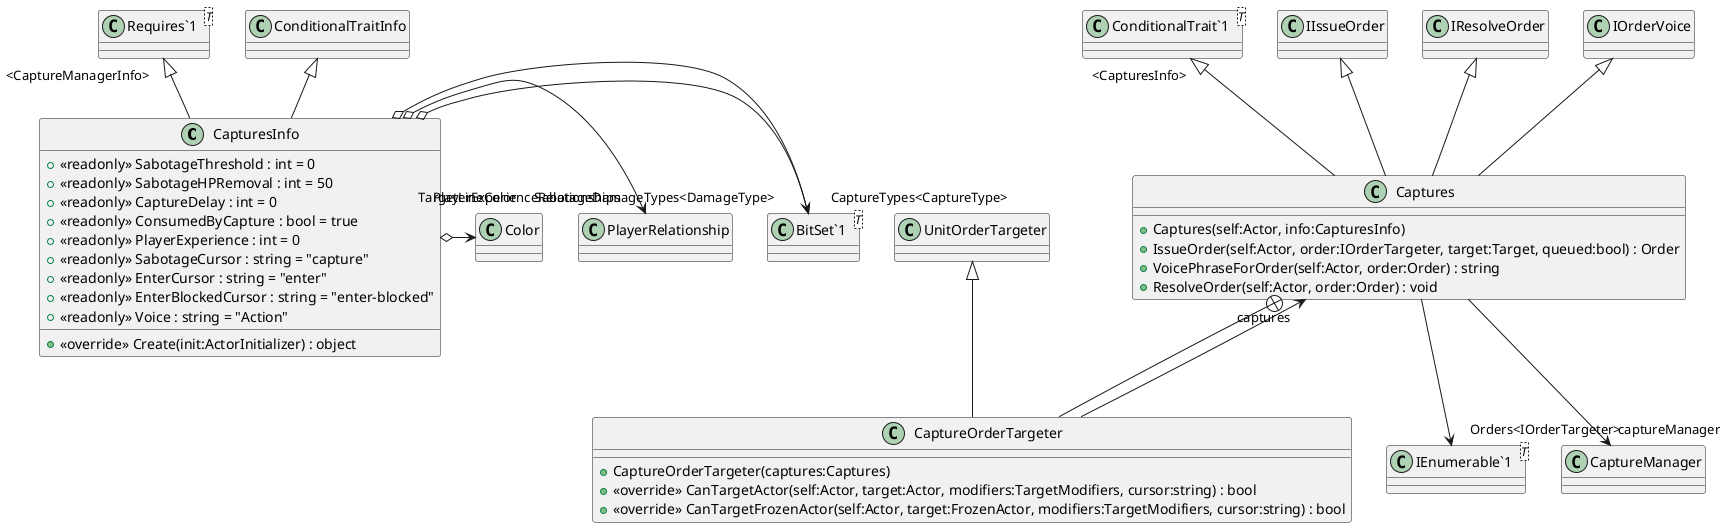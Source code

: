 @startuml
class CapturesInfo {
    + <<readonly>> SabotageThreshold : int = 0
    + <<readonly>> SabotageHPRemoval : int = 50
    + <<readonly>> CaptureDelay : int = 0
    + <<readonly>> ConsumedByCapture : bool = true
    + <<readonly>> PlayerExperience : int = 0
    + <<readonly>> SabotageCursor : string = "capture"
    + <<readonly>> EnterCursor : string = "enter"
    + <<readonly>> EnterBlockedCursor : string = "enter-blocked"
    + <<readonly>> Voice : string = "Action"
    + <<override>> Create(init:ActorInitializer) : object
}
class Captures {
    + Captures(self:Actor, info:CapturesInfo)
    + IssueOrder(self:Actor, order:IOrderTargeter, target:Target, queued:bool) : Order
    + VoicePhraseForOrder(self:Actor, order:Order) : string
    + ResolveOrder(self:Actor, order:Order) : void
}
class "Requires`1"<T> {
}
class "BitSet`1"<T> {
}
class "ConditionalTrait`1"<T> {
}
class "IEnumerable`1"<T> {
}
class CaptureOrderTargeter {
    + CaptureOrderTargeter(captures:Captures)
    + <<override>> CanTargetActor(self:Actor, target:Actor, modifiers:TargetModifiers, cursor:string) : bool
    + <<override>> CanTargetFrozenActor(self:Actor, target:FrozenActor, modifiers:TargetModifiers, cursor:string) : bool
}
ConditionalTraitInfo <|-- CapturesInfo
"Requires`1" "<CaptureManagerInfo>" <|-- CapturesInfo
CapturesInfo o-> "CaptureTypes<CaptureType>" "BitSet`1"
CapturesInfo o-> "SabotageDamageTypes<DamageType>" "BitSet`1"
CapturesInfo o-> "PlayerExperienceRelationships" PlayerRelationship
CapturesInfo o-> "TargetLineColor" Color
"ConditionalTrait`1" "<CapturesInfo>" <|-- Captures
IIssueOrder <|-- Captures
IResolveOrder <|-- Captures
IOrderVoice <|-- Captures
Captures --> "captureManager" CaptureManager
Captures --> "Orders<IOrderTargeter>" "IEnumerable`1"
Captures +-- CaptureOrderTargeter
UnitOrderTargeter <|-- CaptureOrderTargeter
CaptureOrderTargeter --> "captures" Captures
@enduml
